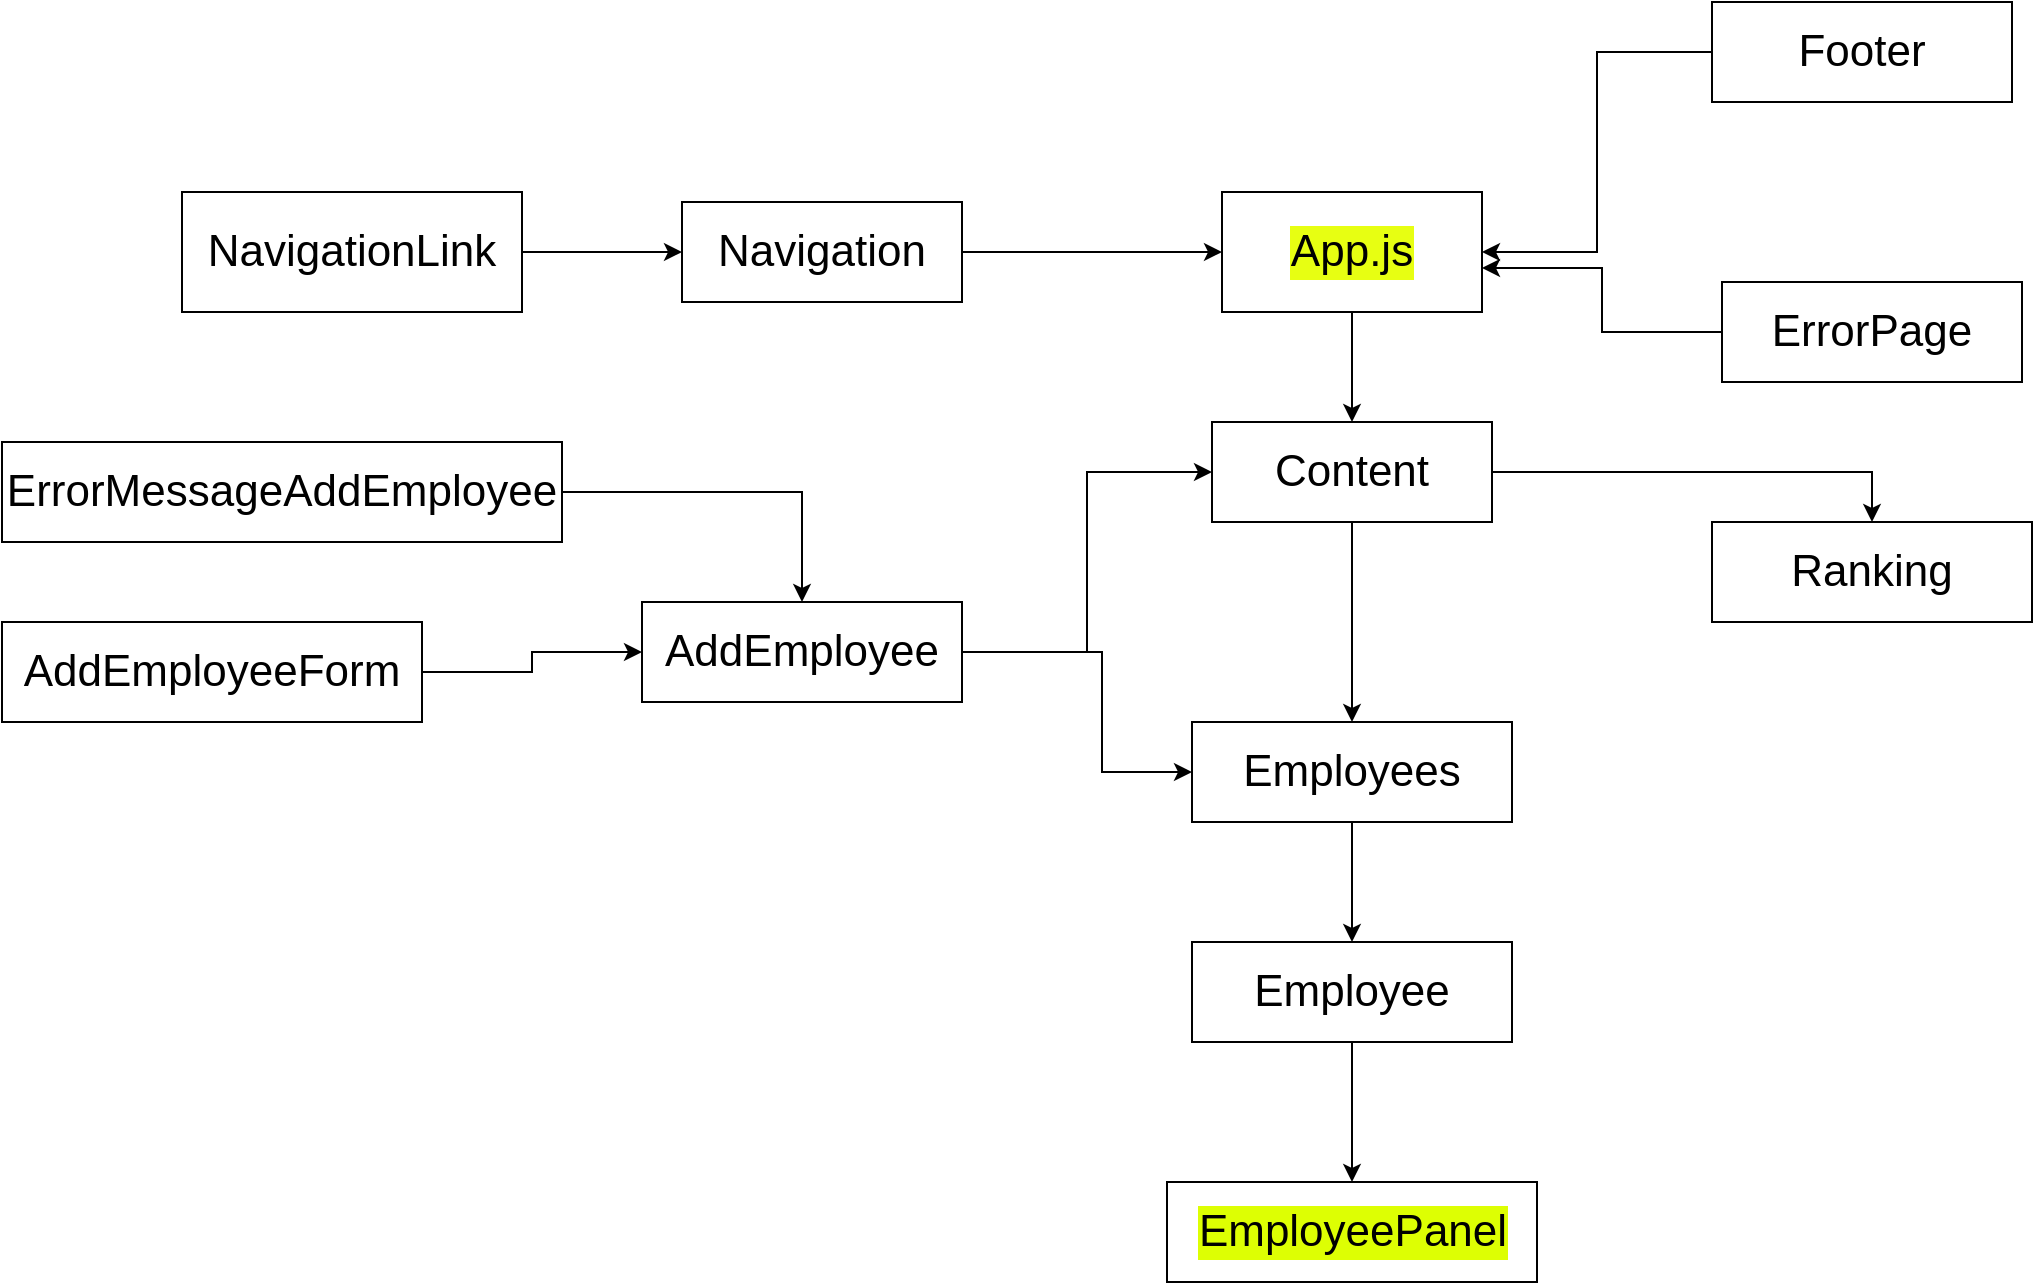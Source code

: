 <mxfile version="10.8.8" type="github"><diagram name="Page-1" id="efa7a0a1-bf9b-a30e-e6df-94a7791c09e9"><mxGraphModel dx="2220" dy="1884" grid="1" gridSize="10" guides="1" tooltips="1" connect="1" arrows="1" fold="1" page="1" pageScale="1" pageWidth="826" pageHeight="1169" background="#ffffff" math="0" shadow="0"><root><mxCell id="0"/><mxCell id="1" parent="0"/><mxCell id="Zc4asX-rveT9pQ89lSFO-161" value="" style="edgeStyle=orthogonalEdgeStyle;rounded=0;orthogonalLoop=1;jettySize=auto;html=1;fontSize=22;fontColor=#CCCC00;" edge="1" parent="1" source="Zc4asX-rveT9pQ89lSFO-114" target="Zc4asX-rveT9pQ89lSFO-125"><mxGeometry relative="1" as="geometry"/></mxCell><mxCell id="Zc4asX-rveT9pQ89lSFO-114" value="" style="rounded=0;whiteSpace=wrap;html=1;fontColor=none;labelBackgroundColor=none;labelBorderColor=none;noLabel=1;" vertex="1" parent="1"><mxGeometry x="320" y="35" width="130" height="60" as="geometry"/></mxCell><mxCell id="Zc4asX-rveT9pQ89lSFO-115" value="App.js" style="text;html=1;strokeColor=none;fillColor=none;align=center;verticalAlign=middle;whiteSpace=wrap;rounded=0;fontSize=22;labelBackgroundColor=#E7FF12;" vertex="1" parent="1"><mxGeometry x="335" y="45" width="100" height="40" as="geometry"/></mxCell><mxCell id="Zc4asX-rveT9pQ89lSFO-116" style="edgeStyle=orthogonalEdgeStyle;rounded=0;orthogonalLoop=1;jettySize=auto;html=1;exitX=0.5;exitY=1;exitDx=0;exitDy=0;fontSize=22;" edge="1" parent="1" source="Zc4asX-rveT9pQ89lSFO-114" target="Zc4asX-rveT9pQ89lSFO-114"><mxGeometry relative="1" as="geometry"/></mxCell><mxCell id="Zc4asX-rveT9pQ89lSFO-122" style="edgeStyle=orthogonalEdgeStyle;rounded=0;orthogonalLoop=1;jettySize=auto;html=1;fontSize=22;" edge="1" parent="1" source="Zc4asX-rveT9pQ89lSFO-119"><mxGeometry relative="1" as="geometry"><mxPoint x="320" y="65" as="targetPoint"/></mxGeometry></mxCell><mxCell id="Zc4asX-rveT9pQ89lSFO-119" value="Navigation" style="rounded=0;whiteSpace=wrap;html=1;fontSize=22;labelBackgroundColor=#ffffff;" vertex="1" parent="1"><mxGeometry x="50" y="40" width="140" height="50" as="geometry"/></mxCell><mxCell id="Zc4asX-rveT9pQ89lSFO-160" value="" style="edgeStyle=orthogonalEdgeStyle;rounded=0;orthogonalLoop=1;jettySize=auto;html=1;fontSize=22;fontColor=#CCCC00;entryX=1;entryY=0.5;entryDx=0;entryDy=0;" edge="1" parent="1" source="Zc4asX-rveT9pQ89lSFO-121" target="Zc4asX-rveT9pQ89lSFO-114"><mxGeometry relative="1" as="geometry"><mxPoint x="490" y="65" as="targetPoint"/></mxGeometry></mxCell><mxCell id="Zc4asX-rveT9pQ89lSFO-121" value="Footer&lt;br&gt;" style="rounded=0;whiteSpace=wrap;html=1;fontSize=22;" vertex="1" parent="1"><mxGeometry x="565" y="-60" width="150" height="50" as="geometry"/></mxCell><mxCell id="Zc4asX-rveT9pQ89lSFO-140" style="edgeStyle=orthogonalEdgeStyle;rounded=0;orthogonalLoop=1;jettySize=auto;html=1;entryX=0.5;entryY=0;entryDx=0;entryDy=0;fontSize=22;fontColor=#CCCC00;" edge="1" parent="1" source="Zc4asX-rveT9pQ89lSFO-125" target="Zc4asX-rveT9pQ89lSFO-139"><mxGeometry relative="1" as="geometry"/></mxCell><mxCell id="Zc4asX-rveT9pQ89lSFO-158" value="" style="edgeStyle=orthogonalEdgeStyle;rounded=0;orthogonalLoop=1;jettySize=auto;html=1;fontSize=22;fontColor=#CCCC00;entryX=0.5;entryY=0;entryDx=0;entryDy=0;" edge="1" parent="1" source="Zc4asX-rveT9pQ89lSFO-125" target="Zc4asX-rveT9pQ89lSFO-133"><mxGeometry relative="1" as="geometry"><mxPoint x="385" y="280" as="targetPoint"/></mxGeometry></mxCell><mxCell id="Zc4asX-rveT9pQ89lSFO-125" value="Content" style="rounded=0;whiteSpace=wrap;html=1;fontSize=22;" vertex="1" parent="1"><mxGeometry x="315" y="150" width="140" height="50" as="geometry"/></mxCell><mxCell id="Zc4asX-rveT9pQ89lSFO-132" style="edgeStyle=orthogonalEdgeStyle;rounded=0;orthogonalLoop=1;jettySize=auto;html=1;entryX=0;entryY=0.5;entryDx=0;entryDy=0;fontSize=22;" edge="1" parent="1" source="Zc4asX-rveT9pQ89lSFO-130" target="Zc4asX-rveT9pQ89lSFO-125"><mxGeometry relative="1" as="geometry"/></mxCell><mxCell id="Zc4asX-rveT9pQ89lSFO-136" value="" style="edgeStyle=orthogonalEdgeStyle;rounded=0;orthogonalLoop=1;jettySize=auto;entryX=0;entryY=0.5;entryDx=0;entryDy=0;fontSize=22;html=1;horizontal=1;" edge="1" parent="1" source="Zc4asX-rveT9pQ89lSFO-130" target="Zc4asX-rveT9pQ89lSFO-133"><mxGeometry relative="1" as="geometry"><Array as="points"><mxPoint x="260" y="265"/><mxPoint x="260" y="325"/></Array></mxGeometry></mxCell><mxCell id="Zc4asX-rveT9pQ89lSFO-130" value="AddEmployee" style="rounded=0;whiteSpace=wrap;html=1;fontSize=22;" vertex="1" parent="1"><mxGeometry x="30" y="240" width="160" height="50" as="geometry"/></mxCell><mxCell id="Zc4asX-rveT9pQ89lSFO-138" style="edgeStyle=orthogonalEdgeStyle;rounded=0;orthogonalLoop=1;jettySize=auto;html=1;entryX=0.5;entryY=0;entryDx=0;entryDy=0;fontSize=22;" edge="1" parent="1" source="Zc4asX-rveT9pQ89lSFO-133" target="Zc4asX-rveT9pQ89lSFO-137"><mxGeometry relative="1" as="geometry"/></mxCell><mxCell id="Zc4asX-rveT9pQ89lSFO-133" value="Employees" style="rounded=0;whiteSpace=wrap;html=1;fontSize=22;" vertex="1" parent="1"><mxGeometry x="305" y="300" width="160" height="50" as="geometry"/></mxCell><mxCell id="Zc4asX-rveT9pQ89lSFO-154" value="" style="edgeStyle=orthogonalEdgeStyle;rounded=0;orthogonalLoop=1;jettySize=auto;html=1;fontSize=22;fontColor=#CCCC00;" edge="1" parent="1" source="Zc4asX-rveT9pQ89lSFO-137" target="Zc4asX-rveT9pQ89lSFO-151"><mxGeometry relative="1" as="geometry"/></mxCell><mxCell id="Zc4asX-rveT9pQ89lSFO-137" value="&lt;div&gt;&lt;span&gt;Employee&lt;/span&gt;&lt;/div&gt;" style="rounded=0;whiteSpace=wrap;html=1;fontSize=22;" vertex="1" parent="1"><mxGeometry x="305" y="410" width="160" height="50" as="geometry"/></mxCell><mxCell id="Zc4asX-rveT9pQ89lSFO-139" value="Ranking&lt;br&gt;" style="rounded=0;whiteSpace=wrap;html=1;fontSize=22;" vertex="1" parent="1"><mxGeometry x="565" y="200" width="160" height="50" as="geometry"/></mxCell><mxCell id="Zc4asX-rveT9pQ89lSFO-143" style="edgeStyle=orthogonalEdgeStyle;rounded=0;orthogonalLoop=1;jettySize=auto;html=1;fontSize=22;fontColor=#CCCC00;" edge="1" parent="1" source="Zc4asX-rveT9pQ89lSFO-142" target="Zc4asX-rveT9pQ89lSFO-130"><mxGeometry relative="1" as="geometry"/></mxCell><mxCell id="Zc4asX-rveT9pQ89lSFO-142" value="&lt;div&gt;&lt;span&gt;ErrorMessageAddEmployee&lt;/span&gt;&lt;/div&gt;" style="rounded=0;whiteSpace=wrap;html=1;fontSize=22;" vertex="1" parent="1"><mxGeometry x="-290" y="160" width="280" height="50" as="geometry"/></mxCell><mxCell id="Zc4asX-rveT9pQ89lSFO-145" style="edgeStyle=orthogonalEdgeStyle;rounded=0;orthogonalLoop=1;jettySize=auto;html=1;entryX=0;entryY=0.5;entryDx=0;entryDy=0;fontSize=22;fontColor=#CCCC00;" edge="1" parent="1" source="Zc4asX-rveT9pQ89lSFO-144" target="Zc4asX-rveT9pQ89lSFO-130"><mxGeometry relative="1" as="geometry"/></mxCell><mxCell id="Zc4asX-rveT9pQ89lSFO-144" value="&lt;div&gt;&lt;span&gt;AddEmployeeForm&lt;/span&gt;&lt;/div&gt;" style="rounded=0;whiteSpace=wrap;html=1;fontSize=22;" vertex="1" parent="1"><mxGeometry x="-290" y="250" width="210" height="50" as="geometry"/></mxCell><mxCell id="Zc4asX-rveT9pQ89lSFO-147" style="edgeStyle=orthogonalEdgeStyle;rounded=0;orthogonalLoop=1;jettySize=auto;html=1;entryX=0;entryY=0.5;entryDx=0;entryDy=0;fontSize=22;fontColor=#CCCC00;" edge="1" parent="1" source="Zc4asX-rveT9pQ89lSFO-146" target="Zc4asX-rveT9pQ89lSFO-119"><mxGeometry relative="1" as="geometry"/></mxCell><mxCell id="Zc4asX-rveT9pQ89lSFO-146" value="&lt;font color=&quot;#000000&quot;&gt;NavigationLink&lt;/font&gt;" style="rounded=0;whiteSpace=wrap;html=1;labelBackgroundColor=none;fontSize=22;fontColor=#CCCC00;labelBorderColor=none;" vertex="1" parent="1"><mxGeometry x="-200" y="35" width="170" height="60" as="geometry"/></mxCell><mxCell id="Zc4asX-rveT9pQ89lSFO-151" value="&lt;div&gt;&lt;span&gt;EmployeePanel&lt;/span&gt;&lt;/div&gt;" style="rounded=0;whiteSpace=wrap;html=1;fontSize=22;labelBackgroundColor=#DDFF03;" vertex="1" parent="1"><mxGeometry x="292.5" y="530" width="185" height="50" as="geometry"/></mxCell><mxCell id="Zc4asX-rveT9pQ89lSFO-163" style="edgeStyle=orthogonalEdgeStyle;rounded=0;orthogonalLoop=1;jettySize=auto;html=1;entryX=1;entryY=0.633;entryDx=0;entryDy=0;entryPerimeter=0;fontSize=22;fontColor=none;" edge="1" parent="1" source="Zc4asX-rveT9pQ89lSFO-162" target="Zc4asX-rveT9pQ89lSFO-114"><mxGeometry relative="1" as="geometry"/></mxCell><mxCell id="Zc4asX-rveT9pQ89lSFO-162" value="ErrorPage&lt;br&gt;" style="rounded=0;whiteSpace=wrap;html=1;fontSize=22;" vertex="1" parent="1"><mxGeometry x="570" y="80" width="150" height="50" as="geometry"/></mxCell></root></mxGraphModel></diagram></mxfile>